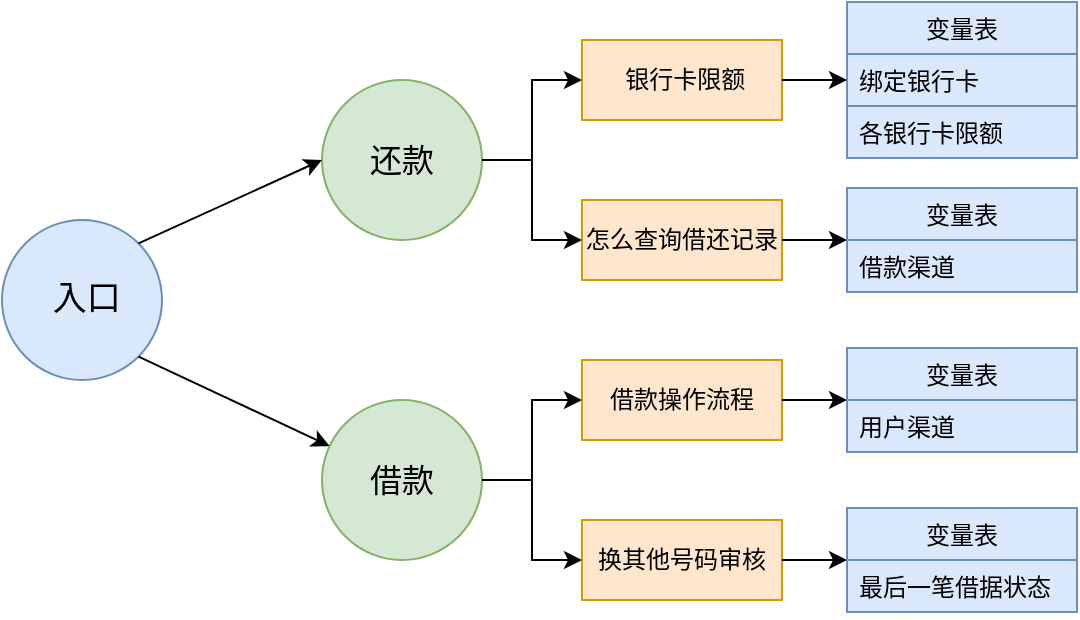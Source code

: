 <mxfile version="10.4.1" type="github"><diagram id="_-wRDdS7oj5WOrNJC_0_" name="对话Excel"><mxGraphModel dx="754" dy="436" grid="1" gridSize="10" guides="1" tooltips="1" connect="1" arrows="1" fold="1" page="1" pageScale="1" pageWidth="827" pageHeight="1169" math="0" shadow="0"><root><mxCell id="0"/><mxCell id="1" parent="0"/><mxCell id="0_2Yp1SMYWxgpyfVG89W-1" value="" style="group" parent="1" vertex="1" connectable="0"><mxGeometry x="160" y="281" width="537.5" height="305" as="geometry"/></mxCell><mxCell id="bpulby3pLxO2D00d0IJj-1" value="&amp;nbsp;入口" style="ellipse;whiteSpace=wrap;html=1;aspect=fixed;fillColor=#dae8fc;strokeColor=#6c8ebf;fontSize=17;" parent="0_2Yp1SMYWxgpyfVG89W-1" vertex="1"><mxGeometry y="109" width="80" height="80" as="geometry"/></mxCell><mxCell id="bpulby3pLxO2D00d0IJj-4" value="还款" style="ellipse;whiteSpace=wrap;html=1;aspect=fixed;fillColor=#d5e8d4;strokeColor=#82b366;fontSize=16;" parent="0_2Yp1SMYWxgpyfVG89W-1" vertex="1"><mxGeometry x="160" y="39" width="80" height="80" as="geometry"/></mxCell><mxCell id="bpulby3pLxO2D00d0IJj-5" value="" style="endArrow=classic;html=1;entryX=0;entryY=0.5;entryDx=0;entryDy=0;exitX=1;exitY=0;exitDx=0;exitDy=0;" parent="0_2Yp1SMYWxgpyfVG89W-1" source="bpulby3pLxO2D00d0IJj-1" target="bpulby3pLxO2D00d0IJj-4" edge="1"><mxGeometry width="50" height="50" relative="1" as="geometry"><mxPoint x="60" y="99" as="sourcePoint"/><mxPoint x="110" y="49" as="targetPoint"/></mxGeometry></mxCell><mxCell id="bpulby3pLxO2D00d0IJj-8" value="借款" style="ellipse;whiteSpace=wrap;html=1;aspect=fixed;fillColor=#d5e8d4;strokeColor=#82b366;fontSize=16;" parent="0_2Yp1SMYWxgpyfVG89W-1" vertex="1"><mxGeometry x="160" y="199" width="80" height="80" as="geometry"/></mxCell><mxCell id="bpulby3pLxO2D00d0IJj-9" value="" style="endArrow=classic;html=1;exitX=1;exitY=1;exitDx=0;exitDy=0;" parent="0_2Yp1SMYWxgpyfVG89W-1" source="bpulby3pLxO2D00d0IJj-1" target="bpulby3pLxO2D00d0IJj-8" edge="1"><mxGeometry width="50" height="50" relative="1" as="geometry"><mxPoint x="90" y="199" as="sourcePoint"/><mxPoint x="140" y="149" as="targetPoint"/></mxGeometry></mxCell><mxCell id="bpulby3pLxO2D00d0IJj-11" value="&amp;nbsp;银行卡限额" style="whiteSpace=wrap;html=1;fillColor=#ffe6cc;strokeColor=#d79b00;" parent="0_2Yp1SMYWxgpyfVG89W-1" vertex="1"><mxGeometry x="290" y="19" width="100" height="40" as="geometry"/></mxCell><mxCell id="bpulby3pLxO2D00d0IJj-3" style="edgeStyle=orthogonalEdgeStyle;rounded=0;orthogonalLoop=1;jettySize=auto;html=1;entryX=0;entryY=0.5;entryDx=0;entryDy=0;" parent="0_2Yp1SMYWxgpyfVG89W-1" source="bpulby3pLxO2D00d0IJj-4" target="bpulby3pLxO2D00d0IJj-11" edge="1"><mxGeometry relative="1" as="geometry"/></mxCell><mxCell id="bpulby3pLxO2D00d0IJj-12" value="怎么查询借还记录" style="whiteSpace=wrap;html=1;fillColor=#ffe6cc;strokeColor=#d79b00;" parent="0_2Yp1SMYWxgpyfVG89W-1" vertex="1"><mxGeometry x="290" y="99" width="100" height="40" as="geometry"/></mxCell><mxCell id="bpulby3pLxO2D00d0IJj-2" style="edgeStyle=orthogonalEdgeStyle;rounded=0;orthogonalLoop=1;jettySize=auto;html=1;entryX=0;entryY=0.5;entryDx=0;entryDy=0;" parent="0_2Yp1SMYWxgpyfVG89W-1" source="bpulby3pLxO2D00d0IJj-4" target="bpulby3pLxO2D00d0IJj-12" edge="1"><mxGeometry relative="1" as="geometry"/></mxCell><mxCell id="bpulby3pLxO2D00d0IJj-13" value="借款操作流程" style="whiteSpace=wrap;html=1;fillColor=#ffe6cc;strokeColor=#d79b00;" parent="0_2Yp1SMYWxgpyfVG89W-1" vertex="1"><mxGeometry x="290" y="179" width="100" height="40" as="geometry"/></mxCell><mxCell id="bpulby3pLxO2D00d0IJj-6" style="edgeStyle=orthogonalEdgeStyle;rounded=0;orthogonalLoop=1;jettySize=auto;html=1;entryX=0;entryY=0.5;entryDx=0;entryDy=0;" parent="0_2Yp1SMYWxgpyfVG89W-1" source="bpulby3pLxO2D00d0IJj-8" target="bpulby3pLxO2D00d0IJj-13" edge="1"><mxGeometry relative="1" as="geometry"/></mxCell><mxCell id="bpulby3pLxO2D00d0IJj-14" value="换其他号码审核" style="whiteSpace=wrap;html=1;fillColor=#ffe6cc;strokeColor=#d79b00;" parent="0_2Yp1SMYWxgpyfVG89W-1" vertex="1"><mxGeometry x="290" y="259" width="100" height="40" as="geometry"/></mxCell><mxCell id="bpulby3pLxO2D00d0IJj-15" value="变量表" style="swimlane;fontStyle=0;childLayout=stackLayout;horizontal=1;startSize=26;fillColor=#dae8fc;horizontalStack=0;resizeParent=1;resizeParentMax=0;resizeLast=0;collapsible=1;marginBottom=0;strokeColor=#6c8ebf;" parent="0_2Yp1SMYWxgpyfVG89W-1" vertex="1"><mxGeometry x="422.5" width="115" height="78" as="geometry"><mxRectangle x="530" y="241" width="70" height="26" as="alternateBounds"/></mxGeometry></mxCell><mxCell id="bpulby3pLxO2D00d0IJj-16" value="绑定银行卡" style="text;strokeColor=#6c8ebf;fillColor=#dae8fc;align=left;verticalAlign=top;spacingLeft=4;spacingRight=4;overflow=hidden;rotatable=0;points=[[0,0.5],[1,0.5]];portConstraint=eastwest;" parent="bpulby3pLxO2D00d0IJj-15" vertex="1"><mxGeometry y="26" width="115" height="26" as="geometry"/></mxCell><mxCell id="bpulby3pLxO2D00d0IJj-17" value="各银行卡限额" style="text;strokeColor=#6c8ebf;fillColor=#dae8fc;align=left;verticalAlign=top;spacingLeft=4;spacingRight=4;overflow=hidden;rotatable=0;points=[[0,0.5],[1,0.5]];portConstraint=eastwest;" parent="bpulby3pLxO2D00d0IJj-15" vertex="1"><mxGeometry y="52" width="115" height="26" as="geometry"/></mxCell><mxCell id="bpulby3pLxO2D00d0IJj-18" style="edgeStyle=orthogonalEdgeStyle;rounded=0;orthogonalLoop=1;jettySize=auto;html=1;exitX=1;exitY=0.5;exitDx=0;exitDy=0;entryX=0;entryY=0.5;entryDx=0;entryDy=0;" parent="0_2Yp1SMYWxgpyfVG89W-1" target="bpulby3pLxO2D00d0IJj-19" edge="1"><mxGeometry relative="1" as="geometry"><mxPoint x="390.023" y="119" as="sourcePoint"/><mxPoint x="415.047" y="119" as="targetPoint"/></mxGeometry></mxCell><mxCell id="bpulby3pLxO2D00d0IJj-19" value="变量表" style="swimlane;fontStyle=0;childLayout=stackLayout;horizontal=1;startSize=26;fillColor=#dae8fc;horizontalStack=0;resizeParent=1;resizeParentMax=0;resizeLast=0;collapsible=1;marginBottom=0;strokeColor=#6c8ebf;" parent="0_2Yp1SMYWxgpyfVG89W-1" vertex="1"><mxGeometry x="422.5" y="93" width="115" height="52" as="geometry"><mxRectangle x="530" y="241" width="70" height="26" as="alternateBounds"/></mxGeometry></mxCell><mxCell id="bpulby3pLxO2D00d0IJj-20" value="借款渠道" style="text;strokeColor=#6c8ebf;fillColor=#dae8fc;align=left;verticalAlign=top;spacingLeft=4;spacingRight=4;overflow=hidden;rotatable=0;points=[[0,0.5],[1,0.5]];portConstraint=eastwest;" parent="bpulby3pLxO2D00d0IJj-19" vertex="1"><mxGeometry y="26" width="115" height="26" as="geometry"/></mxCell><mxCell id="bpulby3pLxO2D00d0IJj-21" style="edgeStyle=orthogonalEdgeStyle;rounded=0;orthogonalLoop=1;jettySize=auto;html=1;exitX=1;exitY=0.5;exitDx=0;exitDy=0;entryX=0;entryY=0.5;entryDx=0;entryDy=0;" parent="0_2Yp1SMYWxgpyfVG89W-1" source="bpulby3pLxO2D00d0IJj-13" target="bpulby3pLxO2D00d0IJj-22" edge="1"><mxGeometry relative="1" as="geometry"><mxPoint x="422.523" y="199" as="sourcePoint"/><mxPoint x="420" y="199" as="targetPoint"/></mxGeometry></mxCell><mxCell id="bpulby3pLxO2D00d0IJj-22" value="变量表" style="swimlane;fontStyle=0;childLayout=stackLayout;horizontal=1;startSize=26;fillColor=#dae8fc;horizontalStack=0;resizeParent=1;resizeParentMax=0;resizeLast=0;collapsible=1;marginBottom=0;strokeColor=#6c8ebf;" parent="0_2Yp1SMYWxgpyfVG89W-1" vertex="1"><mxGeometry x="422.5" y="173" width="115" height="52" as="geometry"><mxRectangle x="530" y="241" width="70" height="26" as="alternateBounds"/></mxGeometry></mxCell><mxCell id="bpulby3pLxO2D00d0IJj-23" value="用户渠道" style="text;strokeColor=#6c8ebf;fillColor=#dae8fc;align=left;verticalAlign=top;spacingLeft=4;spacingRight=4;overflow=hidden;rotatable=0;points=[[0,0.5],[1,0.5]];portConstraint=eastwest;" parent="bpulby3pLxO2D00d0IJj-22" vertex="1"><mxGeometry y="26" width="115" height="26" as="geometry"/></mxCell><mxCell id="bpulby3pLxO2D00d0IJj-24" style="edgeStyle=orthogonalEdgeStyle;rounded=0;orthogonalLoop=1;jettySize=auto;html=1;exitX=1;exitY=0.5;exitDx=0;exitDy=0;entryX=0;entryY=0.5;entryDx=0;entryDy=0;" parent="0_2Yp1SMYWxgpyfVG89W-1" source="bpulby3pLxO2D00d0IJj-14" target="bpulby3pLxO2D00d0IJj-25" edge="1"><mxGeometry relative="1" as="geometry"><mxPoint x="400.103" y="278.862" as="sourcePoint"/><mxPoint x="430" y="279" as="targetPoint"/></mxGeometry></mxCell><mxCell id="bpulby3pLxO2D00d0IJj-25" value="变量表" style="swimlane;fontStyle=0;childLayout=stackLayout;horizontal=1;startSize=26;fillColor=#dae8fc;horizontalStack=0;resizeParent=1;resizeParentMax=0;resizeLast=0;collapsible=1;marginBottom=0;strokeColor=#6c8ebf;" parent="0_2Yp1SMYWxgpyfVG89W-1" vertex="1"><mxGeometry x="422.5" y="253" width="115" height="52" as="geometry"><mxRectangle x="530" y="241" width="70" height="26" as="alternateBounds"/></mxGeometry></mxCell><mxCell id="bpulby3pLxO2D00d0IJj-26" value="最后一笔借据状态" style="text;strokeColor=#6c8ebf;fillColor=#dae8fc;align=left;verticalAlign=top;spacingLeft=4;spacingRight=4;overflow=hidden;rotatable=0;points=[[0,0.5],[1,0.5]];portConstraint=eastwest;" parent="bpulby3pLxO2D00d0IJj-25" vertex="1"><mxGeometry y="26" width="115" height="26" as="geometry"/></mxCell><mxCell id="bpulby3pLxO2D00d0IJj-7" style="edgeStyle=orthogonalEdgeStyle;rounded=0;orthogonalLoop=1;jettySize=auto;html=1;entryX=0;entryY=0.5;entryDx=0;entryDy=0;" parent="0_2Yp1SMYWxgpyfVG89W-1" source="bpulby3pLxO2D00d0IJj-8" target="bpulby3pLxO2D00d0IJj-14" edge="1"><mxGeometry relative="1" as="geometry"/></mxCell><mxCell id="bpulby3pLxO2D00d0IJj-10" style="edgeStyle=orthogonalEdgeStyle;rounded=0;orthogonalLoop=1;jettySize=auto;html=1;exitX=1;exitY=0.5;exitDx=0;exitDy=0;entryX=0;entryY=0.5;entryDx=0;entryDy=0;" parent="0_2Yp1SMYWxgpyfVG89W-1" source="bpulby3pLxO2D00d0IJj-11" target="bpulby3pLxO2D00d0IJj-15" edge="1"><mxGeometry relative="1" as="geometry"/></mxCell></root></mxGraphModel></diagram><diagram name="内呼对话框架" id="wacJJ16ccC4hDL9HeHer"><mxGraphModel dx="1077" dy="623" grid="1" gridSize="10" guides="1" tooltips="1" connect="1" arrows="1" fold="1" page="1" pageScale="1" pageWidth="827" pageHeight="1169" math="0" shadow="0"><root><mxCell id="ycwVW-KgliusVAMrshrZ-0"/><mxCell id="ycwVW-KgliusVAMrshrZ-1" parent="ycwVW-KgliusVAMrshrZ-0"/><mxCell id="-eKjARwUARZDlLtdPM_U-68" value="" style="group;fontSize=18;" parent="ycwVW-KgliusVAMrshrZ-1" vertex="1" connectable="0"><mxGeometry x="37" y="72" width="746" height="593" as="geometry"/></mxCell><mxCell id="-eKjARwUARZDlLtdPM_U-63" value="" style="rounded=1;whiteSpace=wrap;html=1;absoluteArcSize=1;arcSize=14;strokeWidth=2;" parent="-eKjARwUARZDlLtdPM_U-68" vertex="1"><mxGeometry width="746" height="593" as="geometry"/></mxCell><mxCell id="-eKjARwUARZDlLtdPM_U-26" value="" style="group" parent="-eKjARwUARZDlLtdPM_U-68" vertex="1" connectable="0"><mxGeometry x="17.5" y="68" width="537.5" height="305" as="geometry"/></mxCell><mxCell id="-eKjARwUARZDlLtdPM_U-0" value="&amp;nbsp;入口" style="ellipse;whiteSpace=wrap;html=1;aspect=fixed;fillColor=#dae8fc;strokeColor=#6c8ebf;fontSize=17;" parent="-eKjARwUARZDlLtdPM_U-26" vertex="1"><mxGeometry y="109" width="80" height="80" as="geometry"/></mxCell><mxCell id="-eKjARwUARZDlLtdPM_U-3" value="还款" style="ellipse;whiteSpace=wrap;html=1;aspect=fixed;fillColor=#d5e8d4;strokeColor=#82b366;fontSize=16;" parent="-eKjARwUARZDlLtdPM_U-26" vertex="1"><mxGeometry x="160" y="39" width="80" height="80" as="geometry"/></mxCell><mxCell id="-eKjARwUARZDlLtdPM_U-4" value="" style="endArrow=classic;html=1;entryX=0;entryY=0.5;entryDx=0;entryDy=0;exitX=1;exitY=0;exitDx=0;exitDy=0;" parent="-eKjARwUARZDlLtdPM_U-26" source="-eKjARwUARZDlLtdPM_U-0" target="-eKjARwUARZDlLtdPM_U-3" edge="1"><mxGeometry width="50" height="50" relative="1" as="geometry"><mxPoint x="60" y="99" as="sourcePoint"/><mxPoint x="110" y="49" as="targetPoint"/></mxGeometry></mxCell><mxCell id="-eKjARwUARZDlLtdPM_U-7" value="借款" style="ellipse;whiteSpace=wrap;html=1;aspect=fixed;fillColor=#d5e8d4;strokeColor=#82b366;fontSize=16;" parent="-eKjARwUARZDlLtdPM_U-26" vertex="1"><mxGeometry x="160" y="199" width="80" height="80" as="geometry"/></mxCell><mxCell id="-eKjARwUARZDlLtdPM_U-8" value="" style="endArrow=classic;html=1;exitX=1;exitY=1;exitDx=0;exitDy=0;" parent="-eKjARwUARZDlLtdPM_U-26" source="-eKjARwUARZDlLtdPM_U-0" target="-eKjARwUARZDlLtdPM_U-7" edge="1"><mxGeometry width="50" height="50" relative="1" as="geometry"><mxPoint x="90" y="199" as="sourcePoint"/><mxPoint x="140" y="149" as="targetPoint"/></mxGeometry></mxCell><mxCell id="-eKjARwUARZDlLtdPM_U-10" value="&amp;nbsp;银行卡限额" style="whiteSpace=wrap;html=1;fillColor=#ffe6cc;strokeColor=#d79b00;" parent="-eKjARwUARZDlLtdPM_U-26" vertex="1"><mxGeometry x="290" y="19" width="100" height="40" as="geometry"/></mxCell><mxCell id="-eKjARwUARZDlLtdPM_U-2" style="edgeStyle=orthogonalEdgeStyle;rounded=0;orthogonalLoop=1;jettySize=auto;html=1;entryX=0;entryY=0.5;entryDx=0;entryDy=0;" parent="-eKjARwUARZDlLtdPM_U-26" source="-eKjARwUARZDlLtdPM_U-3" target="-eKjARwUARZDlLtdPM_U-10" edge="1"><mxGeometry relative="1" as="geometry"/></mxCell><mxCell id="-eKjARwUARZDlLtdPM_U-11" value="怎么查询借还记录" style="whiteSpace=wrap;html=1;fillColor=#ffe6cc;strokeColor=#d79b00;" parent="-eKjARwUARZDlLtdPM_U-26" vertex="1"><mxGeometry x="290" y="99" width="100" height="40" as="geometry"/></mxCell><mxCell id="-eKjARwUARZDlLtdPM_U-1" style="edgeStyle=orthogonalEdgeStyle;rounded=0;orthogonalLoop=1;jettySize=auto;html=1;entryX=0;entryY=0.5;entryDx=0;entryDy=0;" parent="-eKjARwUARZDlLtdPM_U-26" source="-eKjARwUARZDlLtdPM_U-3" target="-eKjARwUARZDlLtdPM_U-11" edge="1"><mxGeometry relative="1" as="geometry"/></mxCell><mxCell id="-eKjARwUARZDlLtdPM_U-12" value="借款操作流程" style="whiteSpace=wrap;html=1;fillColor=#ffe6cc;strokeColor=#d79b00;" parent="-eKjARwUARZDlLtdPM_U-26" vertex="1"><mxGeometry x="290" y="179" width="100" height="40" as="geometry"/></mxCell><mxCell id="-eKjARwUARZDlLtdPM_U-5" style="edgeStyle=orthogonalEdgeStyle;rounded=0;orthogonalLoop=1;jettySize=auto;html=1;entryX=0;entryY=0.5;entryDx=0;entryDy=0;" parent="-eKjARwUARZDlLtdPM_U-26" source="-eKjARwUARZDlLtdPM_U-7" target="-eKjARwUARZDlLtdPM_U-12" edge="1"><mxGeometry relative="1" as="geometry"/></mxCell><mxCell id="-eKjARwUARZDlLtdPM_U-13" value="换其他号码审核" style="whiteSpace=wrap;html=1;fillColor=#ffe6cc;strokeColor=#d79b00;" parent="-eKjARwUARZDlLtdPM_U-26" vertex="1"><mxGeometry x="290" y="259" width="100" height="40" as="geometry"/></mxCell><mxCell id="-eKjARwUARZDlLtdPM_U-14" value="变量表" style="swimlane;fontStyle=0;childLayout=stackLayout;horizontal=1;startSize=26;fillColor=#dae8fc;horizontalStack=0;resizeParent=1;resizeParentMax=0;resizeLast=0;collapsible=1;marginBottom=0;strokeColor=#6c8ebf;" parent="-eKjARwUARZDlLtdPM_U-26" vertex="1"><mxGeometry x="422.5" width="115" height="78" as="geometry"><mxRectangle x="530" y="241" width="70" height="26" as="alternateBounds"/></mxGeometry></mxCell><mxCell id="-eKjARwUARZDlLtdPM_U-15" value="绑定银行卡" style="text;strokeColor=#6c8ebf;fillColor=#dae8fc;align=left;verticalAlign=top;spacingLeft=4;spacingRight=4;overflow=hidden;rotatable=0;points=[[0,0.5],[1,0.5]];portConstraint=eastwest;" parent="-eKjARwUARZDlLtdPM_U-14" vertex="1"><mxGeometry y="26" width="115" height="26" as="geometry"/></mxCell><mxCell id="-eKjARwUARZDlLtdPM_U-16" value="各银行卡限额" style="text;strokeColor=#6c8ebf;fillColor=#dae8fc;align=left;verticalAlign=top;spacingLeft=4;spacingRight=4;overflow=hidden;rotatable=0;points=[[0,0.5],[1,0.5]];portConstraint=eastwest;" parent="-eKjARwUARZDlLtdPM_U-14" vertex="1"><mxGeometry y="52" width="115" height="26" as="geometry"/></mxCell><mxCell id="-eKjARwUARZDlLtdPM_U-17" style="edgeStyle=orthogonalEdgeStyle;rounded=0;orthogonalLoop=1;jettySize=auto;html=1;exitX=1;exitY=0.5;exitDx=0;exitDy=0;entryX=0;entryY=0.5;entryDx=0;entryDy=0;" parent="-eKjARwUARZDlLtdPM_U-26" target="-eKjARwUARZDlLtdPM_U-18" edge="1"><mxGeometry relative="1" as="geometry"><mxPoint x="390.023" y="119" as="sourcePoint"/><mxPoint x="415.047" y="119" as="targetPoint"/></mxGeometry></mxCell><mxCell id="-eKjARwUARZDlLtdPM_U-18" value="变量表" style="swimlane;fontStyle=0;childLayout=stackLayout;horizontal=1;startSize=26;fillColor=#dae8fc;horizontalStack=0;resizeParent=1;resizeParentMax=0;resizeLast=0;collapsible=1;marginBottom=0;strokeColor=#6c8ebf;" parent="-eKjARwUARZDlLtdPM_U-26" vertex="1"><mxGeometry x="422.5" y="93" width="115" height="52" as="geometry"><mxRectangle x="530" y="241" width="70" height="26" as="alternateBounds"/></mxGeometry></mxCell><mxCell id="-eKjARwUARZDlLtdPM_U-19" value="借款渠道" style="text;strokeColor=#6c8ebf;fillColor=#dae8fc;align=left;verticalAlign=top;spacingLeft=4;spacingRight=4;overflow=hidden;rotatable=0;points=[[0,0.5],[1,0.5]];portConstraint=eastwest;" parent="-eKjARwUARZDlLtdPM_U-18" vertex="1"><mxGeometry y="26" width="115" height="26" as="geometry"/></mxCell><mxCell id="-eKjARwUARZDlLtdPM_U-20" style="edgeStyle=orthogonalEdgeStyle;rounded=0;orthogonalLoop=1;jettySize=auto;html=1;exitX=1;exitY=0.5;exitDx=0;exitDy=0;entryX=0;entryY=0.5;entryDx=0;entryDy=0;" parent="-eKjARwUARZDlLtdPM_U-26" source="-eKjARwUARZDlLtdPM_U-12" target="-eKjARwUARZDlLtdPM_U-21" edge="1"><mxGeometry relative="1" as="geometry"><mxPoint x="422.523" y="199" as="sourcePoint"/><mxPoint x="420" y="199" as="targetPoint"/></mxGeometry></mxCell><mxCell id="-eKjARwUARZDlLtdPM_U-21" value="变量表" style="swimlane;fontStyle=0;childLayout=stackLayout;horizontal=1;startSize=26;fillColor=#dae8fc;horizontalStack=0;resizeParent=1;resizeParentMax=0;resizeLast=0;collapsible=1;marginBottom=0;strokeColor=#6c8ebf;" parent="-eKjARwUARZDlLtdPM_U-26" vertex="1"><mxGeometry x="422.5" y="173" width="115" height="52" as="geometry"><mxRectangle x="530" y="241" width="70" height="26" as="alternateBounds"/></mxGeometry></mxCell><mxCell id="-eKjARwUARZDlLtdPM_U-22" value="用户渠道" style="text;strokeColor=#6c8ebf;fillColor=#dae8fc;align=left;verticalAlign=top;spacingLeft=4;spacingRight=4;overflow=hidden;rotatable=0;points=[[0,0.5],[1,0.5]];portConstraint=eastwest;" parent="-eKjARwUARZDlLtdPM_U-21" vertex="1"><mxGeometry y="26" width="115" height="26" as="geometry"/></mxCell><mxCell id="-eKjARwUARZDlLtdPM_U-23" style="edgeStyle=orthogonalEdgeStyle;rounded=0;orthogonalLoop=1;jettySize=auto;html=1;exitX=1;exitY=0.5;exitDx=0;exitDy=0;entryX=0;entryY=0.5;entryDx=0;entryDy=0;" parent="-eKjARwUARZDlLtdPM_U-26" source="-eKjARwUARZDlLtdPM_U-13" target="-eKjARwUARZDlLtdPM_U-24" edge="1"><mxGeometry relative="1" as="geometry"><mxPoint x="400.103" y="278.862" as="sourcePoint"/><mxPoint x="430" y="279" as="targetPoint"/></mxGeometry></mxCell><mxCell id="-eKjARwUARZDlLtdPM_U-24" value="变量表" style="swimlane;fontStyle=0;childLayout=stackLayout;horizontal=1;startSize=26;fillColor=#dae8fc;horizontalStack=0;resizeParent=1;resizeParentMax=0;resizeLast=0;collapsible=1;marginBottom=0;strokeColor=#6c8ebf;" parent="-eKjARwUARZDlLtdPM_U-26" vertex="1"><mxGeometry x="422.5" y="253" width="115" height="52" as="geometry"><mxRectangle x="530" y="241" width="70" height="26" as="alternateBounds"/></mxGeometry></mxCell><mxCell id="-eKjARwUARZDlLtdPM_U-25" value="最后一笔借据状态" style="text;strokeColor=#6c8ebf;fillColor=#dae8fc;align=left;verticalAlign=top;spacingLeft=4;spacingRight=4;overflow=hidden;rotatable=0;points=[[0,0.5],[1,0.5]];portConstraint=eastwest;" parent="-eKjARwUARZDlLtdPM_U-24" vertex="1"><mxGeometry y="26" width="115" height="26" as="geometry"/></mxCell><mxCell id="-eKjARwUARZDlLtdPM_U-6" style="edgeStyle=orthogonalEdgeStyle;rounded=0;orthogonalLoop=1;jettySize=auto;html=1;entryX=0;entryY=0.5;entryDx=0;entryDy=0;" parent="-eKjARwUARZDlLtdPM_U-26" source="-eKjARwUARZDlLtdPM_U-7" target="-eKjARwUARZDlLtdPM_U-13" edge="1"><mxGeometry relative="1" as="geometry"/></mxCell><mxCell id="-eKjARwUARZDlLtdPM_U-9" style="edgeStyle=orthogonalEdgeStyle;rounded=0;orthogonalLoop=1;jettySize=auto;html=1;exitX=1;exitY=0.5;exitDx=0;exitDy=0;entryX=0;entryY=0.5;entryDx=0;entryDy=0;" parent="-eKjARwUARZDlLtdPM_U-26" source="-eKjARwUARZDlLtdPM_U-10" target="-eKjARwUARZDlLtdPM_U-14" edge="1"><mxGeometry relative="1" as="geometry"/></mxCell><mxCell id="-eKjARwUARZDlLtdPM_U-27" value="" style="endArrow=none;dashed=1;html=1;" parent="-eKjARwUARZDlLtdPM_U-68" edge="1"><mxGeometry width="50" height="50" relative="1" as="geometry"><mxPoint x="586" y="393" as="sourcePoint"/><mxPoint x="585.5" y="59" as="targetPoint"/></mxGeometry></mxCell><mxCell id="-eKjARwUARZDlLtdPM_U-32" value="" style="group" parent="-eKjARwUARZDlLtdPM_U-68" vertex="1" connectable="0"><mxGeometry x="626" y="79.5" width="45" height="230" as="geometry"/></mxCell><mxCell id="-eKjARwUARZDlLtdPM_U-28" value="" style="verticalLabelPosition=bottom;html=1;verticalAlign=top;align=center;strokeColor=none;fillColor=#00BEF2;shape=mxgraph.azure.file_2;" parent="-eKjARwUARZDlLtdPM_U-32" vertex="1"><mxGeometry y="87" width="45" height="55" as="geometry"/></mxCell><mxCell id="-eKjARwUARZDlLtdPM_U-30" value="" style="verticalLabelPosition=bottom;html=1;verticalAlign=top;align=center;strokeColor=none;fillColor=#00BEF2;shape=mxgraph.azure.sql_reporting;" parent="-eKjARwUARZDlLtdPM_U-32" vertex="1"><mxGeometry y="180" width="45" height="50" as="geometry"/></mxCell><mxCell id="-eKjARwUARZDlLtdPM_U-31" value="" style="verticalLabelPosition=bottom;html=1;verticalAlign=top;align=center;strokeColor=none;fillColor=#00BEF2;shape=mxgraph.azure.cloud_services_configuration_file;" parent="-eKjARwUARZDlLtdPM_U-32" vertex="1"><mxGeometry width="45" height="50" as="geometry"/></mxCell><mxCell id="-eKjARwUARZDlLtdPM_U-33" value="" style="endArrow=none;dashed=1;html=1;entryX=1.003;entryY=0.666;entryDx=0;entryDy=0;entryPerimeter=0;" parent="-eKjARwUARZDlLtdPM_U-68" target="-eKjARwUARZDlLtdPM_U-63" edge="1"><mxGeometry width="50" height="50" relative="1" as="geometry"><mxPoint x="6" y="393" as="sourcePoint"/><mxPoint x="726" y="393" as="targetPoint"/></mxGeometry></mxCell><mxCell id="-eKjARwUARZDlLtdPM_U-34" value="" style="shape=mxgraph.cisco.people.androgenous_person;html=1;dashed=0;fillColor=#036897;strokeColor=#ffffff;strokeWidth=2;verticalLabelPosition=bottom;verticalAlign=top" parent="-eKjARwUARZDlLtdPM_U-68" vertex="1"><mxGeometry x="217.5" y="431" width="69" height="82" as="geometry"/></mxCell><mxCell id="-eKjARwUARZDlLtdPM_U-48" style="edgeStyle=orthogonalEdgeStyle;rounded=0;orthogonalLoop=1;jettySize=auto;html=1;entryX=0.01;entryY=0.5;entryDx=0;entryDy=0;entryPerimeter=0;" parent="-eKjARwUARZDlLtdPM_U-68" source="-eKjARwUARZDlLtdPM_U-37" target="-eKjARwUARZDlLtdPM_U-34" edge="1"><mxGeometry relative="1" as="geometry"/></mxCell><mxCell id="-eKjARwUARZDlLtdPM_U-37" value="用户问题" style="html=1;whiteSpace=wrap;comic=1;strokeWidth=2;fontFamily=Comic Sans MS;fontStyle=1;fillColor=#f5f5f5;strokeColor=#666666;fontColor=#333333;" parent="-eKjARwUARZDlLtdPM_U-68" vertex="1"><mxGeometry x="26" y="483" width="120" height="38" as="geometry"/></mxCell><mxCell id="-eKjARwUARZDlLtdPM_U-46" style="edgeStyle=orthogonalEdgeStyle;rounded=0;orthogonalLoop=1;jettySize=auto;html=1;entryX=0.01;entryY=0.5;entryDx=0;entryDy=0;entryPerimeter=0;" parent="-eKjARwUARZDlLtdPM_U-68" source="-eKjARwUARZDlLtdPM_U-44" target="-eKjARwUARZDlLtdPM_U-34" edge="1"><mxGeometry relative="1" as="geometry"/></mxCell><mxCell id="-eKjARwUARZDlLtdPM_U-44" value="状态历史" style="rounded=1;whiteSpace=wrap;html=1;arcSize=40;fontColor=#000000;fillColor=#ffffc0;strokeColor=#ff0000;" parent="-eKjARwUARZDlLtdPM_U-68" vertex="1"><mxGeometry x="26" y="423" width="120" height="40" as="geometry"/></mxCell><mxCell id="-eKjARwUARZDlLtdPM_U-49" value="新状态" style="rounded=1;whiteSpace=wrap;html=1;arcSize=40;fontColor=#000000;fillColor=#ffffc0;strokeColor=#ff0000;" parent="-eKjARwUARZDlLtdPM_U-68" vertex="1"><mxGeometry x="334" y="452" width="120" height="40" as="geometry"/></mxCell><mxCell id="-eKjARwUARZDlLtdPM_U-51" style="edgeStyle=orthogonalEdgeStyle;rounded=0;orthogonalLoop=1;jettySize=auto;html=1;" parent="-eKjARwUARZDlLtdPM_U-68" source="-eKjARwUARZDlLtdPM_U-34" target="-eKjARwUARZDlLtdPM_U-49" edge="1"><mxGeometry relative="1" as="geometry"/></mxCell><mxCell id="ztb5_I0g_jA1FQdOr2yS-1" style="edgeStyle=orthogonalEdgeStyle;rounded=0;orthogonalLoop=1;jettySize=auto;html=1;entryX=0;entryY=0.5;entryDx=0;entryDy=0;fontSize=16;" parent="-eKjARwUARZDlLtdPM_U-68" source="-eKjARwUARZDlLtdPM_U-52" target="ztb5_I0g_jA1FQdOr2yS-0" edge="1"><mxGeometry relative="1" as="geometry"/></mxCell><mxCell id="-eKjARwUARZDlLtdPM_U-52" value="" style="shape=mxgraph.cisco.people.androgenous_person;html=1;dashed=0;fillColor=#036897;strokeColor=#ffffff;strokeWidth=2;verticalLabelPosition=bottom;verticalAlign=top" parent="-eKjARwUARZDlLtdPM_U-68" vertex="1"><mxGeometry x="497.5" y="431" width="69" height="82" as="geometry"/></mxCell><mxCell id="-eKjARwUARZDlLtdPM_U-53" style="edgeStyle=orthogonalEdgeStyle;rounded=0;orthogonalLoop=1;jettySize=auto;html=1;entryX=0.01;entryY=0.5;entryDx=0;entryDy=0;entryPerimeter=0;" parent="-eKjARwUARZDlLtdPM_U-68" source="-eKjARwUARZDlLtdPM_U-49" target="-eKjARwUARZDlLtdPM_U-52" edge="1"><mxGeometry relative="1" as="geometry"/></mxCell><mxCell id="-eKjARwUARZDlLtdPM_U-54" value="回复话语" style="html=1;whiteSpace=wrap;comic=1;strokeWidth=2;fontFamily=Comic Sans MS;fontStyle=1;fillColor=#f5f5f5;strokeColor=#666666;fontColor=#333333;" parent="-eKjARwUARZDlLtdPM_U-68" vertex="1"><mxGeometry x="606" y="482.5" width="120" height="40" as="geometry"/></mxCell><mxCell id="-eKjARwUARZDlLtdPM_U-57" style="edgeStyle=orthogonalEdgeStyle;rounded=0;orthogonalLoop=1;jettySize=auto;html=1;entryX=0;entryY=0.5;entryDx=0;entryDy=0;" parent="-eKjARwUARZDlLtdPM_U-68" source="-eKjARwUARZDlLtdPM_U-52" target="-eKjARwUARZDlLtdPM_U-54" edge="1"><mxGeometry relative="1" as="geometry"/></mxCell><mxCell id="-eKjARwUARZDlLtdPM_U-58" value="&lt;span style=&quot;font-size: 16px;&quot;&gt;对话“excel”&lt;/span&gt;" style="text;html=1;strokeColor=none;fillColor=none;align=center;verticalAlign=middle;whiteSpace=wrap;rounded=0;fontSize=16;" parent="-eKjARwUARZDlLtdPM_U-68" vertex="1"><mxGeometry y="318" width="148" height="35" as="geometry"/></mxCell><mxCell id="-eKjARwUARZDlLtdPM_U-59" value="&lt;font style=&quot;font-size: 16px&quot;&gt;附件&lt;/font&gt;" style="text;html=1;strokeColor=none;fillColor=none;align=center;verticalAlign=middle;whiteSpace=wrap;rounded=0;" parent="-eKjARwUARZDlLtdPM_U-68" vertex="1"><mxGeometry x="574.5" y="321" width="148" height="35" as="geometry"/></mxCell><mxCell id="-eKjARwUARZDlLtdPM_U-61" value="&lt;span style=&quot;font-size: 16px;&quot;&gt;分析客服&lt;/span&gt;" style="text;html=1;strokeColor=none;fillColor=none;align=center;verticalAlign=middle;whiteSpace=wrap;rounded=0;fontSize=16;" parent="-eKjARwUARZDlLtdPM_U-68" vertex="1"><mxGeometry x="177.5" y="537" width="148" height="35" as="geometry"/></mxCell><mxCell id="-eKjARwUARZDlLtdPM_U-62" value="&lt;span style=&quot;font-size: 16px;&quot;&gt;回复客服&lt;/span&gt;" style="text;html=1;strokeColor=none;fillColor=none;align=center;verticalAlign=middle;whiteSpace=wrap;rounded=0;fontSize=16;" parent="-eKjARwUARZDlLtdPM_U-68" vertex="1"><mxGeometry x="458" y="537" width="148" height="35" as="geometry"/></mxCell><mxCell id="-eKjARwUARZDlLtdPM_U-70" value="智能内呼对话框架" style="text;html=1;strokeColor=none;fillColor=none;align=center;verticalAlign=middle;whiteSpace=wrap;rounded=0;fontSize=20;" parent="-eKjARwUARZDlLtdPM_U-68" vertex="1"><mxGeometry x="306.5" y="14" width="175" height="36" as="geometry"/></mxCell><mxCell id="ztb5_I0g_jA1FQdOr2yS-0" value="新状态历史" style="rounded=1;whiteSpace=wrap;html=1;arcSize=40;fontColor=#000000;fillColor=#ffffc0;strokeColor=#ff0000;" parent="-eKjARwUARZDlLtdPM_U-68" vertex="1"><mxGeometry x="606" y="423" width="120" height="40" as="geometry"/></mxCell></root></mxGraphModel></diagram><diagram id="bFmmPM9Haik7SLQnHQGL" name="单轮对话示例"><mxGraphModel dx="2084" dy="727" grid="1" gridSize="10" guides="1" tooltips="1" connect="1" arrows="1" fold="1" page="1" pageScale="1" pageWidth="827" pageHeight="1169" math="0" shadow="0"><root><mxCell id="X1xua98KYQlGMH3ABTJO-0"/><mxCell id="X1xua98KYQlGMH3ABTJO-1" parent="X1xua98KYQlGMH3ABTJO-0"/><mxCell id="1Hk-pH8WzrpHjrls5EUo-0" value="" style="rounded=1;whiteSpace=wrap;html=1;strokeWidth=1;fontSize=19;" vertex="1" parent="X1xua98KYQlGMH3ABTJO-1"><mxGeometry x="-30" y="360" width="940" height="340" as="geometry"/></mxCell><mxCell id="blwXZl7kS9GDlprlGDqW-2" value="我招商银行还款额度被限制了" style="html=1;whiteSpace=wrap;comic=1;strokeWidth=2;fontFamily=Comic Sans MS;fontStyle=1;fillColor=#f5f5f5;strokeColor=#666666;fontColor=#333333;" vertex="1" parent="X1xua98KYQlGMH3ABTJO-1"><mxGeometry x="71" y="475.5" width="109" height="55" as="geometry"/></mxCell><mxCell id="blwXZl7kS9GDlprlGDqW-4" value="无状态历史" style="rounded=1;whiteSpace=wrap;html=1;arcSize=40;fontColor=#000000;fillColor=#ffffc0;strokeColor=#ff0000;" vertex="1" parent="X1xua98KYQlGMH3ABTJO-1"><mxGeometry x="65" y="423" width="118" height="40" as="geometry"/></mxCell><mxCell id="blwXZl7kS9GDlprlGDqW-6" value="智能内呼流程示例" style="text;html=1;strokeColor=none;fillColor=none;align=center;verticalAlign=middle;whiteSpace=wrap;rounded=0;fontSize=16;" vertex="1" parent="X1xua98KYQlGMH3ABTJO-1"><mxGeometry x="319" y="370" width="148" height="35" as="geometry"/></mxCell><mxCell id="lfAEP2HtFQP1N2PHA6Wx-19" value="&lt;font style=&quot;font-size: 13px&quot;&gt;状态&lt;/font&gt;" style="text;html=1;strokeColor=none;fillColor=none;align=center;verticalAlign=middle;whiteSpace=wrap;rounded=0;fontSize=19;" vertex="1" parent="X1xua98KYQlGMH3ABTJO-1"><mxGeometry x="5" y="433" width="60" height="20" as="geometry"/></mxCell><mxCell id="lfAEP2HtFQP1N2PHA6Wx-20" value="&lt;font style=&quot;font-size: 13px&quot;&gt;用户问句&lt;/font&gt;" style="text;html=1;strokeColor=none;fillColor=none;align=center;verticalAlign=middle;whiteSpace=wrap;rounded=0;fontSize=19;" vertex="1" parent="X1xua98KYQlGMH3ABTJO-1"><mxGeometry x="-5.5" y="493" width="85" height="20" as="geometry"/></mxCell><mxCell id="Uh60XOS8bjalYaY7NOBP-1" value="&lt;font style=&quot;font-size: 16px&quot;&gt;还款类&lt;/font&gt;" style="ellipse;whiteSpace=wrap;html=1;aspect=fixed;strokeWidth=1;fontSize=19;fillColor=#d5e8d4;strokeColor=#82b366;" vertex="1" parent="X1xua98KYQlGMH3ABTJO-1"><mxGeometry x="300" y="448" width="70" height="70" as="geometry"/></mxCell><mxCell id="YZHepL4aWIRrR21ESI-A-4" value="" style="endArrow=classic;html=1;fontSize=19;" edge="1" parent="X1xua98KYQlGMH3ABTJO-1"><mxGeometry width="50" height="50" relative="1" as="geometry"><mxPoint x="189" y="482.389" as="sourcePoint"/><mxPoint x="290" y="482.5" as="targetPoint"/></mxGeometry></mxCell><mxCell id="YZHepL4aWIRrR21ESI-A-5" value="" style="endArrow=classic;html=1;fontSize=19;" edge="1" parent="X1xua98KYQlGMH3ABTJO-1"><mxGeometry width="50" height="50" relative="1" as="geometry"><mxPoint x="380" y="482.389" as="sourcePoint"/><mxPoint x="481" y="482.5" as="targetPoint"/></mxGeometry></mxCell><mxCell id="qVI2bjafQzseUXHuuow8-0" value="&amp;nbsp;银行卡限额" style="whiteSpace=wrap;html=1;fillColor=#ffe6cc;strokeColor=#d79b00;" vertex="1" parent="X1xua98KYQlGMH3ABTJO-1"><mxGeometry x="491" y="463" width="100" height="40" as="geometry"/></mxCell><mxCell id="qVI2bjafQzseUXHuuow8-1" value="&lt;font style=&quot;font-size: 14px&quot;&gt;分类&lt;/font&gt;" style="icon;html=1;image=img/clipart/Gear_128x128.png;strokeWidth=1;fontSize=19;" vertex="1" parent="X1xua98KYQlGMH3ABTJO-1"><mxGeometry x="209" y="416" width="60" height="60" as="geometry"/></mxCell><mxCell id="qVI2bjafQzseUXHuuow8-10" value="&lt;font style=&quot;font-size: 14px&quot;&gt;匹配&lt;/font&gt;" style="icon;html=1;image=img/clipart/Gear_128x128.png;strokeWidth=1;fontSize=19;" vertex="1" parent="X1xua98KYQlGMH3ABTJO-1"><mxGeometry x="394" y="416" width="60" height="60" as="geometry"/></mxCell><mxCell id="qVI2bjafQzseUXHuuow8-13" value="&lt;font style=&quot;font-size: 14px&quot;&gt;解析变量&lt;/font&gt;" style="icon;html=1;image=img/clipart/Gear_128x128.png;strokeWidth=1;fontSize=19;" vertex="1" parent="X1xua98KYQlGMH3ABTJO-1"><mxGeometry x="670" y="416" width="60" height="60" as="geometry"/></mxCell><mxCell id="runEcoCIxGbeF3_tcE-K-10" value="" style="edgeStyle=segmentEdgeStyle;endArrow=classic;html=1;fontSize=19;" edge="1" parent="X1xua98KYQlGMH3ABTJO-1"><mxGeometry width="50" height="50" relative="1" as="geometry"><mxPoint x="605" y="483" as="sourcePoint"/><mxPoint x="770" y="550" as="targetPoint"/><Array as="points"><mxPoint x="770" y="483"/><mxPoint x="770" y="550"/></Array></mxGeometry></mxCell><mxCell id="gub6wB-EQGJ6O6U-kSKQ-6" value="&lt;table border=&quot;1&quot; width=&quot;100%&quot; cellpadding=&quot;4&quot; style=&quot;width: 100% ; height: 100% ; border-collapse: collapse ; font-size: 16px&quot; align=&quot;center&quot;&gt;&lt;tbody&gt;&lt;tr style=&quot;background-color: #a7c942 ; color: #ffffff ; border: 1px solid #98bf21&quot;&gt;&lt;th align=&quot;left&quot;&gt;&lt;font style=&quot;font-size: 16px&quot;&gt;变量名&lt;/font&gt;&lt;/th&gt;&lt;th align=&quot;left&quot;&gt;&lt;font style=&quot;font-size: 16px&quot;&gt;变量值&lt;/font&gt;&lt;/th&gt;&lt;td&gt;&lt;b&gt;&lt;font style=&quot;font-size: 16px&quot;&gt;关联变量&lt;/font&gt;&lt;/b&gt;&lt;/td&gt;&lt;/tr&gt;&lt;tr style=&quot;border: 1px solid #98bf21&quot;&gt;&lt;td&gt;&lt;font style=&quot;font-size: 16px&quot;&gt;绑定银行卡&lt;/font&gt;&lt;/td&gt;&lt;td&gt;&lt;font style=&quot;font-size: 16px&quot;&gt;招商银行&lt;/font&gt;&lt;/td&gt;&lt;td&gt;&lt;font style=&quot;font-size: 16px&quot;&gt;无&lt;/font&gt;&lt;/td&gt;&lt;/tr&gt;&lt;tr style=&quot;background-color: #eaf2d3 ; border: 1px solid #98bf21&quot;&gt;&lt;td&gt;&lt;font style=&quot;font-size: 16px&quot;&gt;银行卡限额&lt;/font&gt;&lt;/td&gt;&lt;td&gt;&lt;font style=&quot;font-size: 16px&quot;&gt;——&lt;/font&gt;&lt;/td&gt;&lt;td&gt;&lt;font style=&quot;font-size: 16px&quot;&gt;绑定银行卡&lt;/font&gt;&lt;/td&gt;&lt;/tr&gt;&lt;/tbody&gt;&lt;/table&gt;" style="text;html=1;strokeColor=#c0c0c0;fillColor=#ffffff;overflow=fill;rounded=0;fontSize=19;align=left;" vertex="1" parent="X1xua98KYQlGMH3ABTJO-1"><mxGeometry x="630" y="556" width="250" height="117" as="geometry"/></mxCell><mxCell id="gub6wB-EQGJ6O6U-kSKQ-10" value="" style="endArrow=classic;html=1;fontSize=19;" edge="1" parent="X1xua98KYQlGMH3ABTJO-1"><mxGeometry width="50" height="50" relative="1" as="geometry"><mxPoint x="625" y="621" as="sourcePoint"/><mxPoint x="485" y="621" as="targetPoint"/></mxGeometry></mxCell><mxCell id="gub6wB-EQGJ6O6U-kSKQ-15" value="&lt;font style=&quot;font-weight: normal ; font-size: 16px&quot;&gt;附件查询&lt;/font&gt;" style="label;whiteSpace=wrap;html=1;image=img/clipart/Gear_128x128.png;strokeWidth=1;fontSize=19;align=left;" vertex="1" parent="X1xua98KYQlGMH3ABTJO-1"><mxGeometry x="514" y="554" width="94" height="60" as="geometry"/></mxCell><mxCell id="gub6wB-EQGJ6O6U-kSKQ-16" value="关联变量" style="text;html=1;strokeColor=none;fillColor=none;align=center;verticalAlign=middle;whiteSpace=wrap;rounded=0;fontSize=16;" vertex="1" parent="X1xua98KYQlGMH3ABTJO-1"><mxGeometry x="515" y="630" width="100" height="20" as="geometry"/></mxCell><mxCell id="gub6wB-EQGJ6O6U-kSKQ-18" value="&lt;table border=&quot;1&quot; width=&quot;100%&quot; cellpadding=&quot;4&quot; style=&quot;width: 100% ; height: 100% ; border-collapse: collapse ; font-size: 16px&quot; align=&quot;center&quot;&gt;&lt;tbody&gt;&lt;tr style=&quot;background-color: #a7c942 ; color: #ffffff ; border: 1px solid #98bf21&quot;&gt;&lt;th align=&quot;left&quot;&gt;&lt;font style=&quot;font-size: 16px&quot;&gt;变量名&lt;/font&gt;&lt;/th&gt;&lt;td&gt;&lt;b&gt;&lt;font style=&quot;font-size: 16px&quot;&gt;变量值&lt;/font&gt;&lt;/b&gt;&lt;/td&gt;&lt;/tr&gt;&lt;tr style=&quot;border: 1px solid #98bf21&quot;&gt;&lt;td&gt;&lt;font style=&quot;font-size: 16px&quot;&gt;绑定银行卡&lt;/font&gt;&lt;/td&gt;&lt;td&gt;&lt;font style=&quot;font-size: 16px&quot;&gt;招商银行&lt;/font&gt;&lt;/td&gt;&lt;/tr&gt;&lt;tr style=&quot;background-color: #eaf2d3 ; border: 1px solid #98bf21&quot;&gt;&lt;td&gt;&lt;font style=&quot;font-size: 16px&quot;&gt;银行卡限额&lt;/font&gt;&lt;/td&gt;&lt;td&gt;20000&lt;/td&gt;&lt;/tr&gt;&lt;/tbody&gt;&lt;/table&gt;" style="text;html=1;strokeColor=#c0c0c0;fillColor=#ffffff;overflow=fill;rounded=0;fontSize=19;align=left;" vertex="1" parent="X1xua98KYQlGMH3ABTJO-1"><mxGeometry x="303" y="560" width="180" height="117" as="geometry"/></mxCell><mxCell id="gub6wB-EQGJ6O6U-kSKQ-20" value="" style="endArrow=classic;html=1;fontSize=16;" edge="1" parent="X1xua98KYQlGMH3ABTJO-1"><mxGeometry width="50" height="50" relative="1" as="geometry"><mxPoint x="290" y="618" as="sourcePoint"/><mxPoint x="200" y="618" as="targetPoint"/></mxGeometry></mxCell><mxCell id="gub6wB-EQGJ6O6U-kSKQ-22" value="&lt;font style=&quot;font-size: 14px&quot;&gt;话术拼接&lt;/font&gt;" style="icon;html=1;image=img/clipart/Gear_128x128.png;strokeWidth=1;fontSize=19;" vertex="1" parent="X1xua98KYQlGMH3ABTJO-1"><mxGeometry x="219" y="552" width="60" height="60" as="geometry"/></mxCell><mxCell id="gub6wB-EQGJ6O6U-kSKQ-33" value="新状态历史" style="rounded=1;whiteSpace=wrap;html=1;arcSize=40;fontColor=#000000;fillColor=#ffffc0;strokeColor=#ff0000;" vertex="1" parent="X1xua98KYQlGMH3ABTJO-1"><mxGeometry x="66.5" y="556" width="118" height="40" as="geometry"/></mxCell><mxCell id="gub6wB-EQGJ6O6U-kSKQ-34" value="目前我行与招商银行限额为20000元，还请您谅解..." style="html=1;whiteSpace=wrap;comic=1;strokeWidth=2;fontFamily=Comic Sans MS;fontStyle=1;fillColor=#f5f5f5;strokeColor=#666666;fontColor=#333333;" vertex="1" parent="X1xua98KYQlGMH3ABTJO-1"><mxGeometry x="69.5" y="612" width="109" height="55" as="geometry"/></mxCell><mxCell id="gub6wB-EQGJ6O6U-kSKQ-35" value="&lt;font style=&quot;font-size: 13px&quot;&gt;状态&lt;/font&gt;" style="text;html=1;strokeColor=none;fillColor=none;align=center;verticalAlign=middle;whiteSpace=wrap;rounded=0;fontSize=19;" vertex="1" parent="X1xua98KYQlGMH3ABTJO-1"><mxGeometry x="5" y="566" width="60" height="20" as="geometry"/></mxCell><mxCell id="gub6wB-EQGJ6O6U-kSKQ-41" value="&lt;span style=&quot;font-size: 13px&quot;&gt;内呼回复&lt;/span&gt;" style="text;html=1;strokeColor=none;fillColor=none;align=center;verticalAlign=middle;whiteSpace=wrap;rounded=0;fontSize=19;" vertex="1" parent="X1xua98KYQlGMH3ABTJO-1"><mxGeometry x="-7.5" y="626" width="85" height="20" as="geometry"/></mxCell><mxCell id="gub6wB-EQGJ6O6U-kSKQ-43" value="" style="html=1;verticalLabelPosition=bottom;labelBackgroundColor=#ffffff;verticalAlign=top;shadow=0;dashed=0;strokeWidth=2;shape=mxgraph.ios7.misc.star;fillColor=#0080f0;strokeColor=none;fontSize=16;align=left;" vertex="1" parent="X1xua98KYQlGMH3ABTJO-1"><mxGeometry x="-15" y="596" width="30" height="30" as="geometry"/></mxCell><mxCell id="gub6wB-EQGJ6O6U-kSKQ-44" value="" style="html=1;verticalLabelPosition=bottom;align=center;labelBackgroundColor=#ffffff;verticalAlign=top;strokeWidth=2;strokeColor=#0080F0;fillColor=#ffffff;shadow=0;dashed=0;shape=mxgraph.ios7.icons.star;fontSize=16;" vertex="1" parent="X1xua98KYQlGMH3ABTJO-1"><mxGeometry x="-12" y="462" width="28" height="28" as="geometry"/></mxCell></root></mxGraphModel></diagram><diagram id="FOhdE-2c6J2bIlg6pX6G" name="对话Excel详情"><mxGraphModel dx="3162" dy="872" grid="1" gridSize="10" guides="1" tooltips="1" connect="1" arrows="1" fold="1" page="1" pageScale="1" pageWidth="827" pageHeight="1169" math="0" shadow="0"><root><mxCell id="IsqwJbl7IfYuIWwRAg1H-0"/><mxCell id="IsqwJbl7IfYuIWwRAg1H-1" parent="IsqwJbl7IfYuIWwRAg1H-0"/><mxCell id="IsqwJbl7IfYuIWwRAg1H-2" value="" style="rounded=1;whiteSpace=wrap;html=1;" vertex="1" parent="IsqwJbl7IfYuIWwRAg1H-1"><mxGeometry x="-1387" y="239" width="1297" height="561" as="geometry"/></mxCell><mxCell id="IsqwJbl7IfYuIWwRAg1H-3" value="&amp;nbsp;入口" style="ellipse;whiteSpace=wrap;html=1;aspect=fixed;fillColor=#dae8fc;strokeColor=#6c8ebf;fontSize=17;" vertex="1" parent="IsqwJbl7IfYuIWwRAg1H-1"><mxGeometry x="-1353.5" y="427.66" width="80.077" height="80.077" as="geometry"/></mxCell><mxCell id="IsqwJbl7IfYuIWwRAg1H-4" value="还款" style="ellipse;whiteSpace=wrap;html=1;aspect=fixed;fillColor=#d5e8d4;strokeColor=#82b366;fontSize=16;" vertex="1" parent="IsqwJbl7IfYuIWwRAg1H-1"><mxGeometry x="-1198.093" y="340.677" width="80.077" height="80.077" as="geometry"/></mxCell><mxCell id="IsqwJbl7IfYuIWwRAg1H-5" value="" style="endArrow=classic;html=1;entryX=0;entryY=0.5;entryDx=0;entryDy=0;exitX=1;exitY=0;exitDx=0;exitDy=0;" edge="1" parent="IsqwJbl7IfYuIWwRAg1H-1" source="IsqwJbl7IfYuIWwRAg1H-3" target="IsqwJbl7IfYuIWwRAg1H-4"><mxGeometry width="50" height="50" relative="1" as="geometry"><mxPoint x="-1305.27" y="415.234" as="sourcePoint"/><mxPoint x="-1251.682" y="353.103" as="targetPoint"/></mxGeometry></mxCell><mxCell id="IsqwJbl7IfYuIWwRAg1H-6" value="借款" style="ellipse;whiteSpace=wrap;html=1;aspect=fixed;fillColor=#d5e8d4;strokeColor=#82b366;fontSize=16;" vertex="1" parent="IsqwJbl7IfYuIWwRAg1H-1"><mxGeometry x="-1198.093" y="539.496" width="80.077" height="80.077" as="geometry"/></mxCell><mxCell id="IsqwJbl7IfYuIWwRAg1H-7" value="" style="endArrow=classic;html=1;exitX=1;exitY=1;exitDx=0;exitDy=0;" edge="1" parent="IsqwJbl7IfYuIWwRAg1H-1" source="IsqwJbl7IfYuIWwRAg1H-3" target="IsqwJbl7IfYuIWwRAg1H-6"><mxGeometry width="50" height="50" relative="1" as="geometry"><mxPoint x="-1273.117" y="539.496" as="sourcePoint"/><mxPoint x="-1219.529" y="477.365" as="targetPoint"/></mxGeometry></mxCell><mxCell id="IsqwJbl7IfYuIWwRAg1H-8" style="edgeStyle=orthogonalEdgeStyle;rounded=0;orthogonalLoop=1;jettySize=auto;html=1;exitX=1;exitY=0.5;exitDx=0;exitDy=0;entryX=0;entryY=0.5;entryDx=0;entryDy=0;fontSize=20;" edge="1" parent="IsqwJbl7IfYuIWwRAg1H-1" source="IsqwJbl7IfYuIWwRAg1H-9" target="IsqwJbl7IfYuIWwRAg1H-19"><mxGeometry relative="1" as="geometry"/></mxCell><mxCell id="IsqwJbl7IfYuIWwRAg1H-9" value="&amp;nbsp;银行卡限额" style="whiteSpace=wrap;html=1;fillColor=#ffe6cc;strokeColor=#d79b00;" vertex="1" parent="IsqwJbl7IfYuIWwRAg1H-1"><mxGeometry x="-1058.763" y="315.824" width="107.177" height="49.705" as="geometry"/></mxCell><mxCell id="IsqwJbl7IfYuIWwRAg1H-10" style="edgeStyle=orthogonalEdgeStyle;rounded=0;orthogonalLoop=1;jettySize=auto;html=1;entryX=0;entryY=0.5;entryDx=0;entryDy=0;" edge="1" parent="IsqwJbl7IfYuIWwRAg1H-1" source="IsqwJbl7IfYuIWwRAg1H-4" target="IsqwJbl7IfYuIWwRAg1H-9"><mxGeometry relative="1" as="geometry"/></mxCell><mxCell id="IsqwJbl7IfYuIWwRAg1H-11" style="edgeStyle=orthogonalEdgeStyle;rounded=0;orthogonalLoop=1;jettySize=auto;html=1;fontSize=20;" edge="1" parent="IsqwJbl7IfYuIWwRAg1H-1" source="IsqwJbl7IfYuIWwRAg1H-12" target="IsqwJbl7IfYuIWwRAg1H-22"><mxGeometry relative="1" as="geometry"/></mxCell><mxCell id="IsqwJbl7IfYuIWwRAg1H-12" value="怎么查询借还记录" style="whiteSpace=wrap;html=1;fillColor=#ffe6cc;strokeColor=#d79b00;" vertex="1" parent="IsqwJbl7IfYuIWwRAg1H-1"><mxGeometry x="-1058.763" y="415.234" width="107.177" height="49.705" as="geometry"/></mxCell><mxCell id="IsqwJbl7IfYuIWwRAg1H-13" style="edgeStyle=orthogonalEdgeStyle;rounded=0;orthogonalLoop=1;jettySize=auto;html=1;entryX=0;entryY=0.5;entryDx=0;entryDy=0;" edge="1" parent="IsqwJbl7IfYuIWwRAg1H-1" source="IsqwJbl7IfYuIWwRAg1H-4" target="IsqwJbl7IfYuIWwRAg1H-12"><mxGeometry relative="1" as="geometry"/></mxCell><mxCell id="IsqwJbl7IfYuIWwRAg1H-14" style="edgeStyle=orthogonalEdgeStyle;rounded=0;orthogonalLoop=1;jettySize=auto;html=1;exitX=1;exitY=0.5;exitDx=0;exitDy=0;entryX=0;entryY=0.5;entryDx=0;entryDy=0;fontSize=20;" edge="1" parent="IsqwJbl7IfYuIWwRAg1H-1" source="IsqwJbl7IfYuIWwRAg1H-15" target="IsqwJbl7IfYuIWwRAg1H-24"><mxGeometry relative="1" as="geometry"/></mxCell><mxCell id="IsqwJbl7IfYuIWwRAg1H-15" value="借款操作流程" style="whiteSpace=wrap;html=1;fillColor=#ffe6cc;strokeColor=#d79b00;" vertex="1" parent="IsqwJbl7IfYuIWwRAg1H-1"><mxGeometry x="-1058.763" y="514.644" width="107.177" height="49.705" as="geometry"/></mxCell><mxCell id="IsqwJbl7IfYuIWwRAg1H-16" style="edgeStyle=orthogonalEdgeStyle;rounded=0;orthogonalLoop=1;jettySize=auto;html=1;entryX=0;entryY=0.5;entryDx=0;entryDy=0;" edge="1" parent="IsqwJbl7IfYuIWwRAg1H-1" source="IsqwJbl7IfYuIWwRAg1H-6" target="IsqwJbl7IfYuIWwRAg1H-15"><mxGeometry relative="1" as="geometry"/></mxCell><mxCell id="IsqwJbl7IfYuIWwRAg1H-17" style="edgeStyle=orthogonalEdgeStyle;rounded=0;orthogonalLoop=1;jettySize=auto;html=1;exitX=1;exitY=0.5;exitDx=0;exitDy=0;entryX=0;entryY=0.5;entryDx=0;entryDy=0;fontSize=20;" edge="1" parent="IsqwJbl7IfYuIWwRAg1H-1" source="IsqwJbl7IfYuIWwRAg1H-18" target="IsqwJbl7IfYuIWwRAg1H-26"><mxGeometry relative="1" as="geometry"/></mxCell><mxCell id="IsqwJbl7IfYuIWwRAg1H-18" value="换其他号码审核" style="whiteSpace=wrap;html=1;fillColor=#ffe6cc;strokeColor=#d79b00;" vertex="1" parent="IsqwJbl7IfYuIWwRAg1H-1"><mxGeometry x="-1058.763" y="614.054" width="107.177" height="49.705" as="geometry"/></mxCell><mxCell id="IsqwJbl7IfYuIWwRAg1H-19" value="变量表" style="swimlane;fontStyle=0;childLayout=stackLayout;horizontal=1;startSize=26;fillColor=#dae8fc;horizontalStack=0;resizeParent=1;resizeParentMax=0;resizeLast=0;collapsible=1;marginBottom=0;strokeColor=#6c8ebf;" vertex="1" parent="IsqwJbl7IfYuIWwRAg1H-1"><mxGeometry x="-916.754" y="295.214" width="123.254" height="90.616" as="geometry"><mxRectangle x="530" y="241" width="70" height="26" as="alternateBounds"/></mxGeometry></mxCell><mxCell id="IsqwJbl7IfYuIWwRAg1H-20" value="绑定银行卡" style="text;strokeColor=#6c8ebf;fillColor=#dae8fc;align=center;verticalAlign=top;spacingLeft=4;spacingRight=4;overflow=hidden;rotatable=0;points=[[0,0.5],[1,0.5]];portConstraint=eastwest;" vertex="1" parent="IsqwJbl7IfYuIWwRAg1H-19"><mxGeometry y="26" width="123.254" height="32.308" as="geometry"/></mxCell><mxCell id="IsqwJbl7IfYuIWwRAg1H-21" value="各银行卡限额" style="text;strokeColor=#6c8ebf;fillColor=#dae8fc;align=center;verticalAlign=top;spacingLeft=4;spacingRight=4;overflow=hidden;rotatable=0;points=[[0,0.5],[1,0.5]];portConstraint=eastwest;" vertex="1" parent="IsqwJbl7IfYuIWwRAg1H-19"><mxGeometry y="58.308" width="123.254" height="32.308" as="geometry"/></mxCell><mxCell id="IsqwJbl7IfYuIWwRAg1H-22" value="变量表" style="swimlane;fontStyle=0;childLayout=stackLayout;horizontal=1;startSize=26;fillColor=#dae8fc;horizontalStack=0;resizeParent=1;resizeParentMax=0;resizeLast=0;collapsible=1;marginBottom=0;strokeColor=#6c8ebf;" vertex="1" parent="IsqwJbl7IfYuIWwRAg1H-1"><mxGeometry x="-916.754" y="410.778" width="123.254" height="58.308" as="geometry"><mxRectangle x="530" y="241" width="70" height="26" as="alternateBounds"/></mxGeometry></mxCell><mxCell id="IsqwJbl7IfYuIWwRAg1H-23" value="借款渠道" style="text;strokeColor=#6c8ebf;fillColor=#dae8fc;align=center;verticalAlign=top;spacingLeft=4;spacingRight=4;overflow=hidden;rotatable=0;points=[[0,0.5],[1,0.5]];portConstraint=eastwest;" vertex="1" parent="IsqwJbl7IfYuIWwRAg1H-22"><mxGeometry y="26" width="123.254" height="32.308" as="geometry"/></mxCell><mxCell id="IsqwJbl7IfYuIWwRAg1H-24" value="变量表" style="swimlane;fontStyle=0;childLayout=stackLayout;horizontal=1;startSize=26;fillColor=#dae8fc;horizontalStack=0;resizeParent=1;resizeParentMax=0;resizeLast=0;collapsible=1;marginBottom=0;strokeColor=#6c8ebf;" vertex="1" parent="IsqwJbl7IfYuIWwRAg1H-1"><mxGeometry x="-916.754" y="510.188" width="123.254" height="58.308" as="geometry"><mxRectangle x="530" y="241" width="70" height="26" as="alternateBounds"/></mxGeometry></mxCell><mxCell id="IsqwJbl7IfYuIWwRAg1H-25" value="用户渠道" style="text;strokeColor=#6c8ebf;fillColor=#dae8fc;align=center;verticalAlign=top;spacingLeft=4;spacingRight=4;overflow=hidden;rotatable=0;points=[[0,0.5],[1,0.5]];portConstraint=eastwest;" vertex="1" parent="IsqwJbl7IfYuIWwRAg1H-24"><mxGeometry y="26" width="123.254" height="32.308" as="geometry"/></mxCell><mxCell id="IsqwJbl7IfYuIWwRAg1H-26" value="变量表" style="swimlane;fontStyle=0;childLayout=stackLayout;horizontal=1;startSize=26;fillColor=#dae8fc;horizontalStack=0;resizeParent=1;resizeParentMax=0;resizeLast=0;collapsible=1;marginBottom=0;strokeColor=#6c8ebf;" vertex="1" parent="IsqwJbl7IfYuIWwRAg1H-1"><mxGeometry x="-916.754" y="609.598" width="123.254" height="58.308" as="geometry"><mxRectangle x="530" y="241" width="70" height="26" as="alternateBounds"/></mxGeometry></mxCell><mxCell id="IsqwJbl7IfYuIWwRAg1H-27" value="最后一笔借据状态" style="text;strokeColor=#6c8ebf;fillColor=#dae8fc;align=center;verticalAlign=top;spacingLeft=4;spacingRight=4;overflow=hidden;rotatable=0;points=[[0,0.5],[1,0.5]];portConstraint=eastwest;" vertex="1" parent="IsqwJbl7IfYuIWwRAg1H-26"><mxGeometry y="26" width="123.254" height="32.308" as="geometry"/></mxCell><mxCell id="IsqwJbl7IfYuIWwRAg1H-28" style="edgeStyle=orthogonalEdgeStyle;rounded=0;orthogonalLoop=1;jettySize=auto;html=1;entryX=0;entryY=0.5;entryDx=0;entryDy=0;" edge="1" parent="IsqwJbl7IfYuIWwRAg1H-1" source="IsqwJbl7IfYuIWwRAg1H-6" target="IsqwJbl7IfYuIWwRAg1H-18"><mxGeometry relative="1" as="geometry"/></mxCell><mxCell id="IsqwJbl7IfYuIWwRAg1H-29" value="" style="group" vertex="1" connectable="0" parent="IsqwJbl7IfYuIWwRAg1H-1"><mxGeometry x="-1358.5" y="692.167" width="565" height="70" as="geometry"/></mxCell><mxCell id="IsqwJbl7IfYuIWwRAg1H-30" value="" style="endArrow=none;dashed=1;html=1;" edge="1" parent="IsqwJbl7IfYuIWwRAg1H-29"><mxGeometry width="50" height="50" relative="1" as="geometry"><mxPoint x="-21.5" y="-0.167" as="sourcePoint"/><mxPoint x="578.5" y="-0.167" as="targetPoint"/></mxGeometry></mxCell><mxCell id="IsqwJbl7IfYuIWwRAg1H-31" value="&lt;font style=&quot;font-size: 16px&quot;&gt;根节点&lt;/font&gt;" style="rounded=1;whiteSpace=wrap;html=1;arcSize=40;fillColor=#f8cecc;strokeColor=#b85450;" vertex="1" parent="IsqwJbl7IfYuIWwRAg1H-29"><mxGeometry x="-15" y="30" width="120" height="40" as="geometry"/></mxCell><mxCell id="IsqwJbl7IfYuIWwRAg1H-32" value="&lt;font style=&quot;font-size: 16px&quot;&gt;分类&lt;/font&gt;" style="rounded=1;whiteSpace=wrap;html=1;arcSize=40;fillColor=#f8cecc;strokeColor=#b85450;" vertex="1" parent="IsqwJbl7IfYuIWwRAg1H-29"><mxGeometry x="140.5" y="30" width="120" height="40" as="geometry"/></mxCell><mxCell id="IsqwJbl7IfYuIWwRAg1H-33" value="&lt;font style=&quot;font-size: 16px&quot;&gt;问题&lt;/font&gt;" style="rounded=1;whiteSpace=wrap;html=1;arcSize=40;fillColor=#f8cecc;strokeColor=#b85450;" vertex="1" parent="IsqwJbl7IfYuIWwRAg1H-29"><mxGeometry x="293.5" y="30" width="120" height="40" as="geometry"/></mxCell><mxCell id="IsqwJbl7IfYuIWwRAg1H-34" value="&lt;span style=&quot;font-size: 16px&quot;&gt;变量&lt;/span&gt;" style="rounded=1;whiteSpace=wrap;html=1;arcSize=40;fillColor=#f8cecc;strokeColor=#b85450;" vertex="1" parent="IsqwJbl7IfYuIWwRAg1H-29"><mxGeometry x="443.5" y="30" width="120" height="40" as="geometry"/></mxCell><mxCell id="IsqwJbl7IfYuIWwRAg1H-35" value="&lt;font style=&quot;font-size: 19px&quot;&gt;&amp;nbsp;银行卡限额&lt;/font&gt;" style="whiteSpace=wrap;html=1;fillColor=#ffe6cc;strokeColor=#d79b00;" vertex="1" parent="IsqwJbl7IfYuIWwRAg1H-1"><mxGeometry x="-771.5" y="349.944" width="130" height="40" as="geometry"/></mxCell><mxCell id="IsqwJbl7IfYuIWwRAg1H-36" value="&lt;table border=&quot;1&quot; width=&quot;100%&quot; cellpadding=&quot;4&quot; style=&quot;width: 100% ; height: 100% ; border-collapse: collapse&quot;&gt;&lt;tbody&gt;&lt;tr&gt;&lt;th align=&quot;center&quot;&gt;&lt;b&gt;问题结构体&lt;/b&gt;&lt;/th&gt;&lt;/tr&gt;&lt;tr&gt;&lt;td align=&quot;center&quot;&gt;&lt;font style=&quot;font-size: 18px&quot;&gt;1.回答话术&lt;/font&gt;&lt;br&gt;&lt;font style=&quot;font-size: 18px&quot;&gt;2.默认话术&lt;/font&gt;&lt;br&gt;&lt;font style=&quot;font-size: 18px&quot;&gt;3.匹配模板&lt;/font&gt;&lt;/td&gt;&lt;/tr&gt;&lt;tr&gt;&lt;td align=&quot;center&quot;&gt;&lt;font style=&quot;font-size: 18px&quot;&gt;变量列表&lt;/font&gt;&lt;/td&gt;&lt;/tr&gt;&lt;/tbody&gt;&lt;/table&gt;" style="text;html=1;strokeColor=#d79b00;fillColor=#ffe6cc;overflow=fill;fontSize=20;" vertex="1" parent="IsqwJbl7IfYuIWwRAg1H-1"><mxGeometry x="-620" y="265" width="140" height="210" as="geometry"/></mxCell><mxCell id="IsqwJbl7IfYuIWwRAg1H-37" value="&lt;ol&gt;&lt;li&gt;目前我行与【变量1】之间的合作限额为【变量2】...&lt;/li&gt;&lt;li&gt;对不起，您所说的暂时无法理解，你可按1直接转人工。&lt;/li&gt;&lt;li&gt;【^银行卡限额^】&lt;/li&gt;&lt;/ol&gt;" style="text;strokeColor=#666666;fillColor=#f5f5f5;html=1;whiteSpace=wrap;verticalAlign=middle;overflow=hidden;fontSize=20;fontColor=#333333;" vertex="1" parent="IsqwJbl7IfYuIWwRAg1H-1"><mxGeometry x="-440" y="285.5" width="301" height="160" as="geometry"/></mxCell><mxCell id="IsqwJbl7IfYuIWwRAg1H-38" value="变量表" style="swimlane;fontStyle=0;childLayout=stackLayout;horizontal=1;startSize=26;fillColor=#dae8fc;horizontalStack=0;resizeParent=1;resizeParentMax=0;resizeLast=0;collapsible=1;marginBottom=0;strokeColor=#6c8ebf;fontSize=19;" vertex="1" parent="IsqwJbl7IfYuIWwRAg1H-1"><mxGeometry x="-771.5" y="583" width="130" height="90.308" as="geometry"><mxRectangle x="530" y="241" width="70" height="26" as="alternateBounds"/></mxGeometry></mxCell><mxCell id="IsqwJbl7IfYuIWwRAg1H-39" value="绑定银行卡" style="text;strokeColor=#6c8ebf;fillColor=#dae8fc;align=center;verticalAlign=top;spacingLeft=4;spacingRight=4;overflow=hidden;rotatable=0;points=[[0,0.5],[1,0.5]];portConstraint=eastwest;fontSize=19;fontStyle=0" vertex="1" parent="IsqwJbl7IfYuIWwRAg1H-38"><mxGeometry y="26" width="130" height="32" as="geometry"/></mxCell><mxCell id="IsqwJbl7IfYuIWwRAg1H-40" value="各银行卡限额" style="text;strokeColor=#6c8ebf;fillColor=#dae8fc;align=center;verticalAlign=top;spacingLeft=4;spacingRight=4;overflow=hidden;rotatable=0;points=[[0,0.5],[1,0.5]];portConstraint=eastwest;fontSize=19;" vertex="1" parent="IsqwJbl7IfYuIWwRAg1H-38"><mxGeometry y="58" width="130" height="32.308" as="geometry"/></mxCell><mxCell id="IsqwJbl7IfYuIWwRAg1H-41" value="&lt;table border=&quot;1&quot; width=&quot;100%&quot; cellpadding=&quot;4&quot; style=&quot;width: 100% ; height: 100% ; border-collapse: collapse&quot;&gt;&lt;tbody&gt;&lt;tr&gt;&lt;th align=&quot;center&quot;&gt;&lt;b&gt;变量结构体&lt;/b&gt;&lt;/th&gt;&lt;/tr&gt;&lt;tr&gt;&lt;td align=&quot;center&quot;&gt;&lt;div style=&quot;text-align: center&quot;&gt;&lt;span style=&quot;font-size: 18px ; text-align: left&quot;&gt;1.匹配模板&lt;/span&gt;&lt;/div&gt;&lt;div style=&quot;text-align: center&quot;&gt;&lt;span style=&quot;font-size: 18px ; text-align: left&quot;&gt;2.可供选项&lt;/span&gt;&lt;/div&gt;&lt;span style=&quot;font-size: 18px&quot;&gt;&lt;div style=&quot;text-align: center&quot;&gt;&lt;span style=&quot;text-align: left&quot;&gt;3.询问话术&lt;/span&gt;&lt;/div&gt;&lt;/span&gt;&lt;/td&gt;&lt;/tr&gt;&lt;tr&gt;&lt;td align=&quot;center&quot;&gt;&lt;font style=&quot;font-size: 18px&quot;&gt;关联变量&lt;/font&gt;&lt;/td&gt;&lt;/tr&gt;&lt;/tbody&gt;&lt;/table&gt;" style="text;html=1;strokeColor=#6c8ebf;fillColor=#dae8fc;overflow=fill;fontSize=20;" vertex="1" parent="IsqwJbl7IfYuIWwRAg1H-1"><mxGeometry x="-620" y="534" width="140" height="210" as="geometry"/></mxCell><mxCell id="IsqwJbl7IfYuIWwRAg1H-42" value="&lt;ol&gt;&lt;li&gt;【^XX银行^】&lt;/li&gt;&lt;li&gt;招商银行/工商银行/中国银行&lt;/li&gt;&lt;li&gt;请问您是哪家银行的银行卡呢&lt;/li&gt;&lt;/ol&gt;" style="text;strokeColor=#666666;fillColor=#f5f5f5;html=1;whiteSpace=wrap;verticalAlign=middle;overflow=hidden;fontSize=20;fontColor=#333333;" vertex="1" parent="IsqwJbl7IfYuIWwRAg1H-1"><mxGeometry x="-440" y="548" width="301" height="160" as="geometry"/></mxCell><mxCell id="IsqwJbl7IfYuIWwRAg1H-43" value="" style="endArrow=none;dashed=1;html=1;fontSize=19;" edge="1" parent="IsqwJbl7IfYuIWwRAg1H-1"><mxGeometry width="50" height="50" relative="1" as="geometry"><mxPoint x="-783" y="800.0" as="sourcePoint"/><mxPoint x="-783" y="240" as="targetPoint"/></mxGeometry></mxCell></root></mxGraphModel></diagram></mxfile>